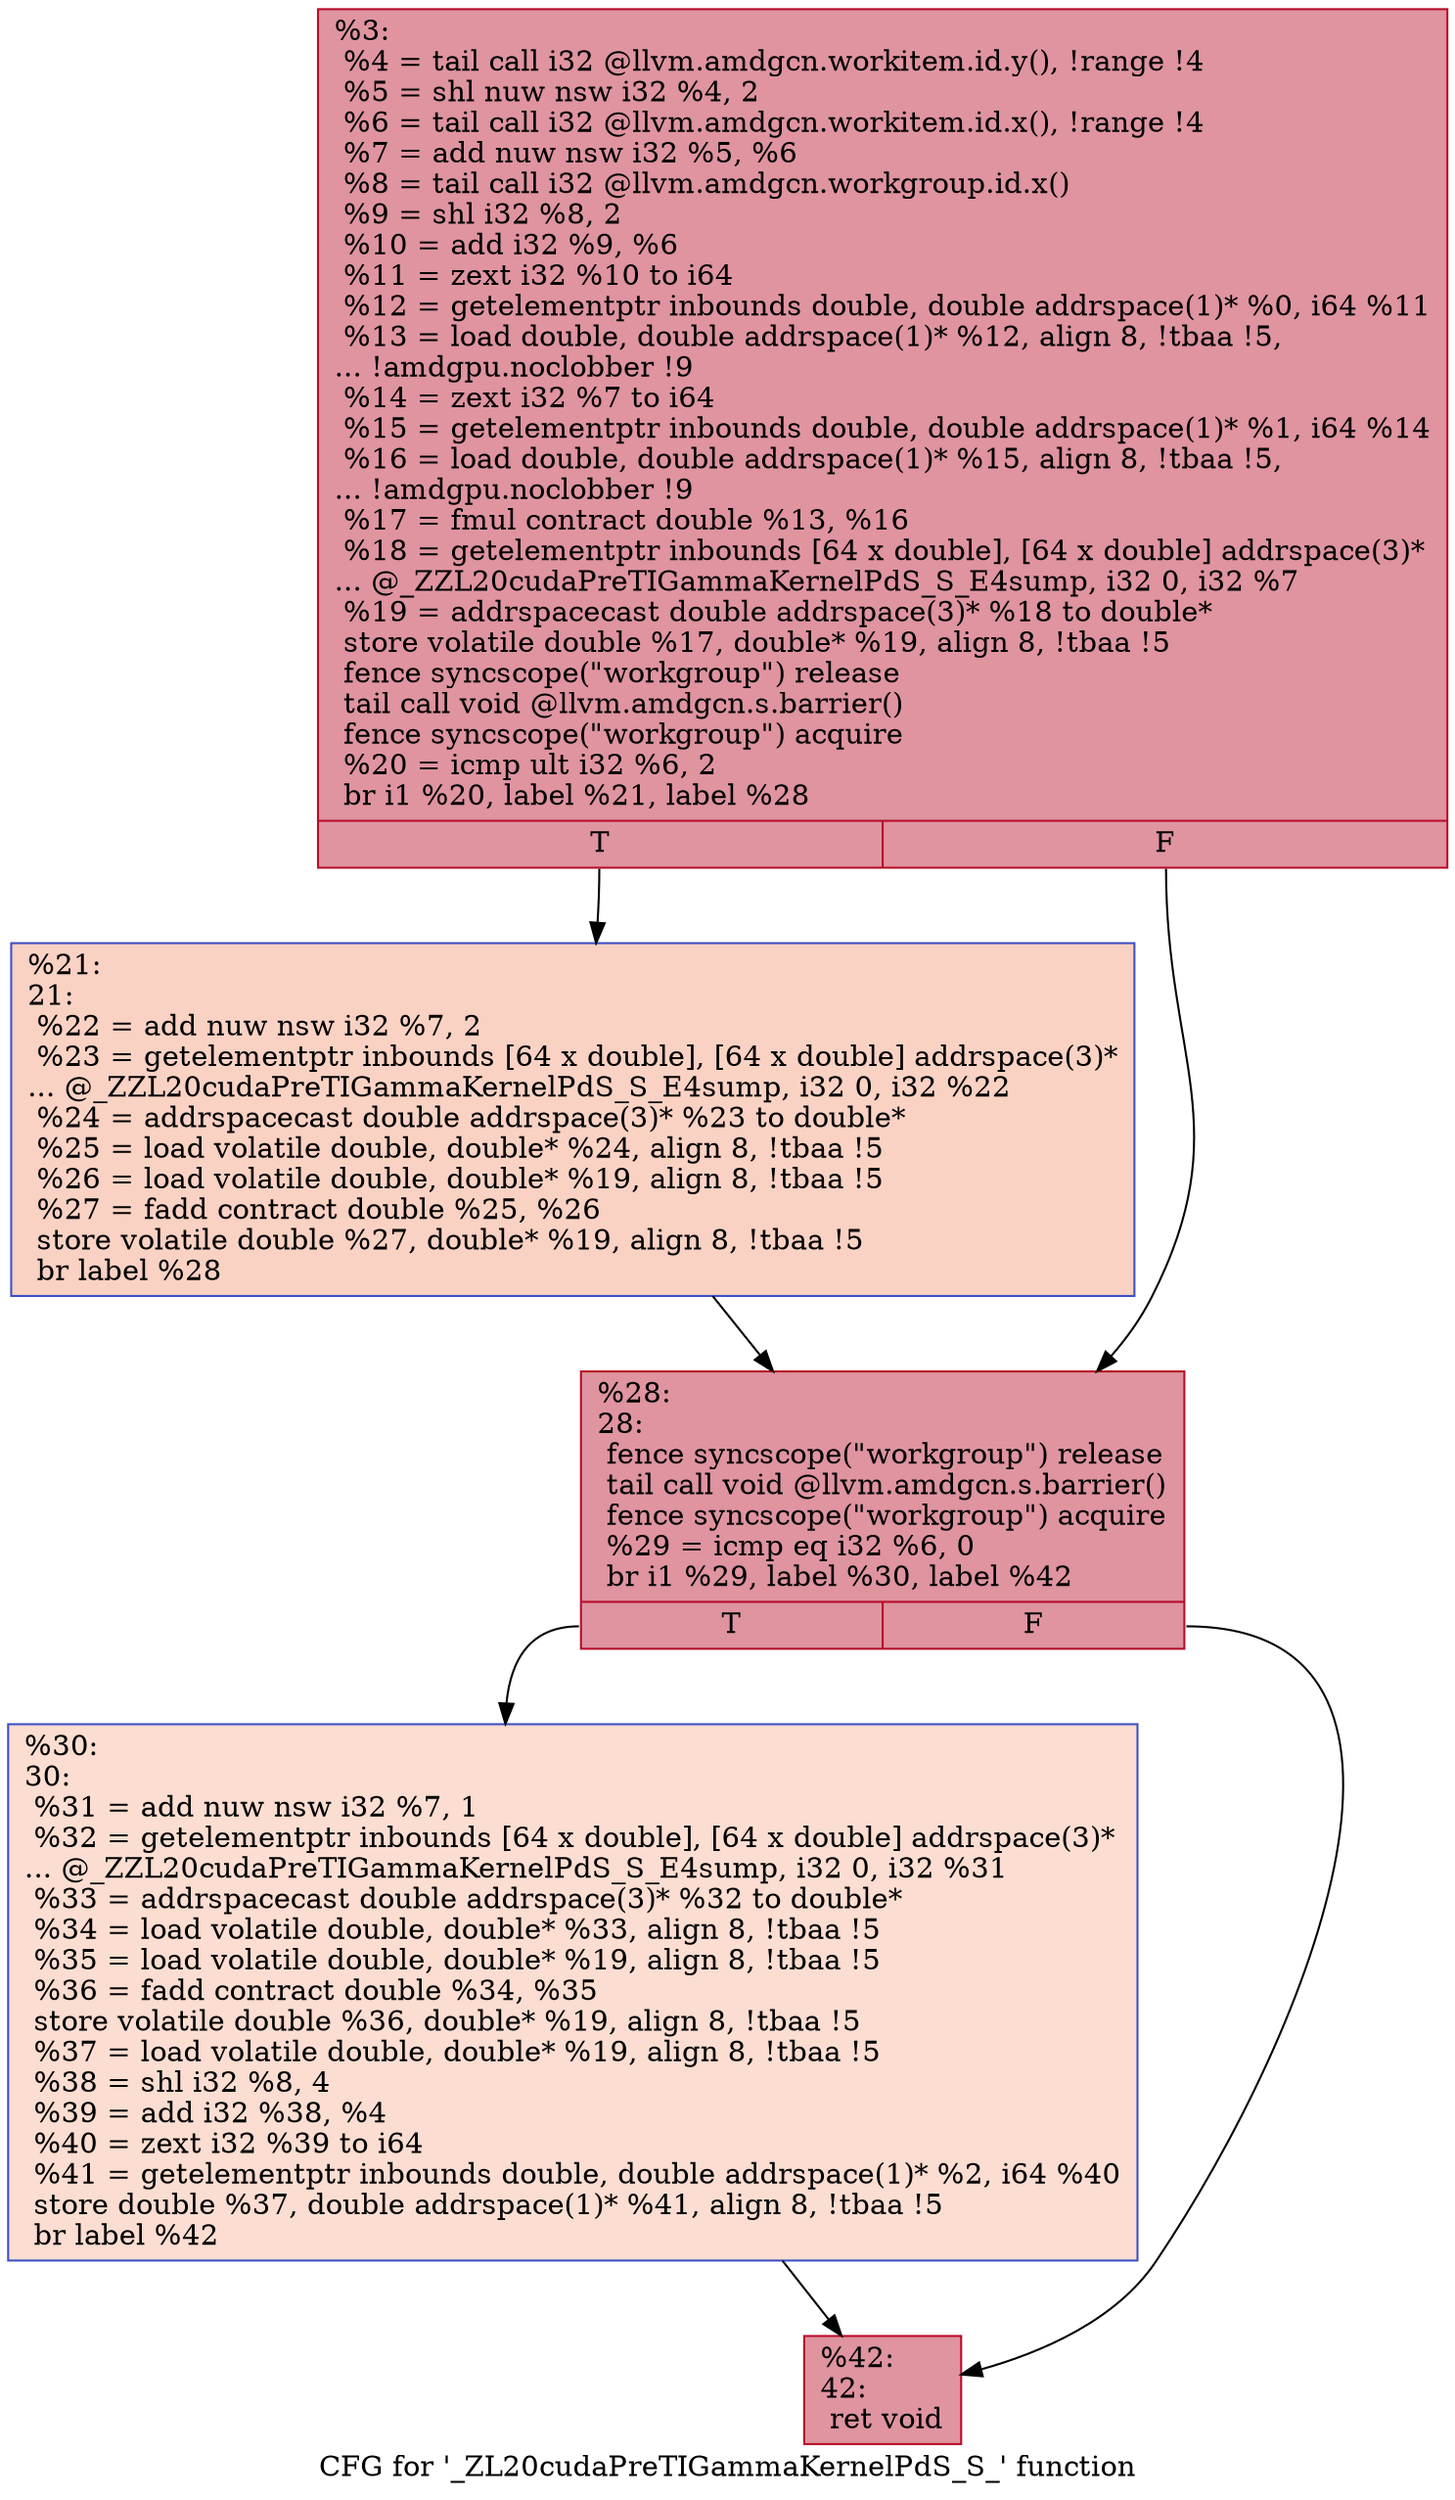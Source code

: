 digraph "CFG for '_ZL20cudaPreTIGammaKernelPdS_S_' function" {
	label="CFG for '_ZL20cudaPreTIGammaKernelPdS_S_' function";

	Node0x59363c0 [shape=record,color="#b70d28ff", style=filled, fillcolor="#b70d2870",label="{%3:\l  %4 = tail call i32 @llvm.amdgcn.workitem.id.y(), !range !4\l  %5 = shl nuw nsw i32 %4, 2\l  %6 = tail call i32 @llvm.amdgcn.workitem.id.x(), !range !4\l  %7 = add nuw nsw i32 %5, %6\l  %8 = tail call i32 @llvm.amdgcn.workgroup.id.x()\l  %9 = shl i32 %8, 2\l  %10 = add i32 %9, %6\l  %11 = zext i32 %10 to i64\l  %12 = getelementptr inbounds double, double addrspace(1)* %0, i64 %11\l  %13 = load double, double addrspace(1)* %12, align 8, !tbaa !5,\l... !amdgpu.noclobber !9\l  %14 = zext i32 %7 to i64\l  %15 = getelementptr inbounds double, double addrspace(1)* %1, i64 %14\l  %16 = load double, double addrspace(1)* %15, align 8, !tbaa !5,\l... !amdgpu.noclobber !9\l  %17 = fmul contract double %13, %16\l  %18 = getelementptr inbounds [64 x double], [64 x double] addrspace(3)*\l... @_ZZL20cudaPreTIGammaKernelPdS_S_E4sump, i32 0, i32 %7\l  %19 = addrspacecast double addrspace(3)* %18 to double*\l  store volatile double %17, double* %19, align 8, !tbaa !5\l  fence syncscope(\"workgroup\") release\l  tail call void @llvm.amdgcn.s.barrier()\l  fence syncscope(\"workgroup\") acquire\l  %20 = icmp ult i32 %6, 2\l  br i1 %20, label %21, label %28\l|{<s0>T|<s1>F}}"];
	Node0x59363c0:s0 -> Node0x5939d40;
	Node0x59363c0:s1 -> Node0x5939dd0;
	Node0x5939d40 [shape=record,color="#3d50c3ff", style=filled, fillcolor="#f4987a70",label="{%21:\l21:                                               \l  %22 = add nuw nsw i32 %7, 2\l  %23 = getelementptr inbounds [64 x double], [64 x double] addrspace(3)*\l... @_ZZL20cudaPreTIGammaKernelPdS_S_E4sump, i32 0, i32 %22\l  %24 = addrspacecast double addrspace(3)* %23 to double*\l  %25 = load volatile double, double* %24, align 8, !tbaa !5\l  %26 = load volatile double, double* %19, align 8, !tbaa !5\l  %27 = fadd contract double %25, %26\l  store volatile double %27, double* %19, align 8, !tbaa !5\l  br label %28\l}"];
	Node0x5939d40 -> Node0x5939dd0;
	Node0x5939dd0 [shape=record,color="#b70d28ff", style=filled, fillcolor="#b70d2870",label="{%28:\l28:                                               \l  fence syncscope(\"workgroup\") release\l  tail call void @llvm.amdgcn.s.barrier()\l  fence syncscope(\"workgroup\") acquire\l  %29 = icmp eq i32 %6, 0\l  br i1 %29, label %30, label %42\l|{<s0>T|<s1>F}}"];
	Node0x5939dd0:s0 -> Node0x593a590;
	Node0x5939dd0:s1 -> Node0x593a5e0;
	Node0x593a590 [shape=record,color="#3d50c3ff", style=filled, fillcolor="#f7b39670",label="{%30:\l30:                                               \l  %31 = add nuw nsw i32 %7, 1\l  %32 = getelementptr inbounds [64 x double], [64 x double] addrspace(3)*\l... @_ZZL20cudaPreTIGammaKernelPdS_S_E4sump, i32 0, i32 %31\l  %33 = addrspacecast double addrspace(3)* %32 to double*\l  %34 = load volatile double, double* %33, align 8, !tbaa !5\l  %35 = load volatile double, double* %19, align 8, !tbaa !5\l  %36 = fadd contract double %34, %35\l  store volatile double %36, double* %19, align 8, !tbaa !5\l  %37 = load volatile double, double* %19, align 8, !tbaa !5\l  %38 = shl i32 %8, 4\l  %39 = add i32 %38, %4\l  %40 = zext i32 %39 to i64\l  %41 = getelementptr inbounds double, double addrspace(1)* %2, i64 %40\l  store double %37, double addrspace(1)* %41, align 8, !tbaa !5\l  br label %42\l}"];
	Node0x593a590 -> Node0x593a5e0;
	Node0x593a5e0 [shape=record,color="#b70d28ff", style=filled, fillcolor="#b70d2870",label="{%42:\l42:                                               \l  ret void\l}"];
}
